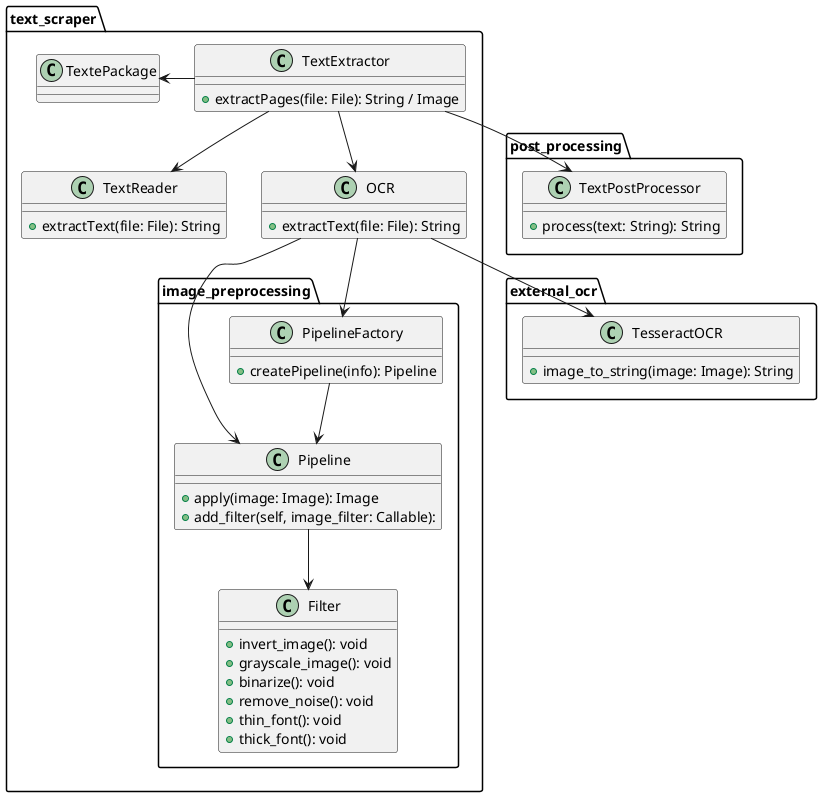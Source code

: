 @startuml

package text_scraper {

    class TextExtractor {
        + extractPages(file: File): String / Image
    }

    class TextReader {
        + extractText(file: File): String
    }

    class OCR {
        + extractText(file: File): String
    }


    class TextePackage{
    
    }


    

    package image_preprocessing {
        class Pipeline {
            + apply(image: Image): Image
            + add_filter(self, image_filter: Callable):
        }

        class PipelineFactory {
            + createPipeline(info): Pipeline
        }

        class Filter {
            + invert_image(): void 
            + grayscale_image(): void
            + binarize(): void
            + remove_noise(): void
            + thin_font(): void
            + thick_font(): void

        }
    }
    
    OCR --> PipelineFactory
    OCR --> Pipeline
    PipelineFactory --> Pipeline

}

package external_ocr {

    class TesseractOCR {
        + image_to_string(image: Image): String
    }
}

package post_processing {

    class TextPostProcessor {
        + process(text: String): String
    }
}


    


TextExtractor --> OCR
TextExtractor --> TextReader
TextExtractor --> TextPostProcessor
OCR --> TesseractOCR
Pipeline --> Filter
TextExtractor -left-> TextePackage


@enduml